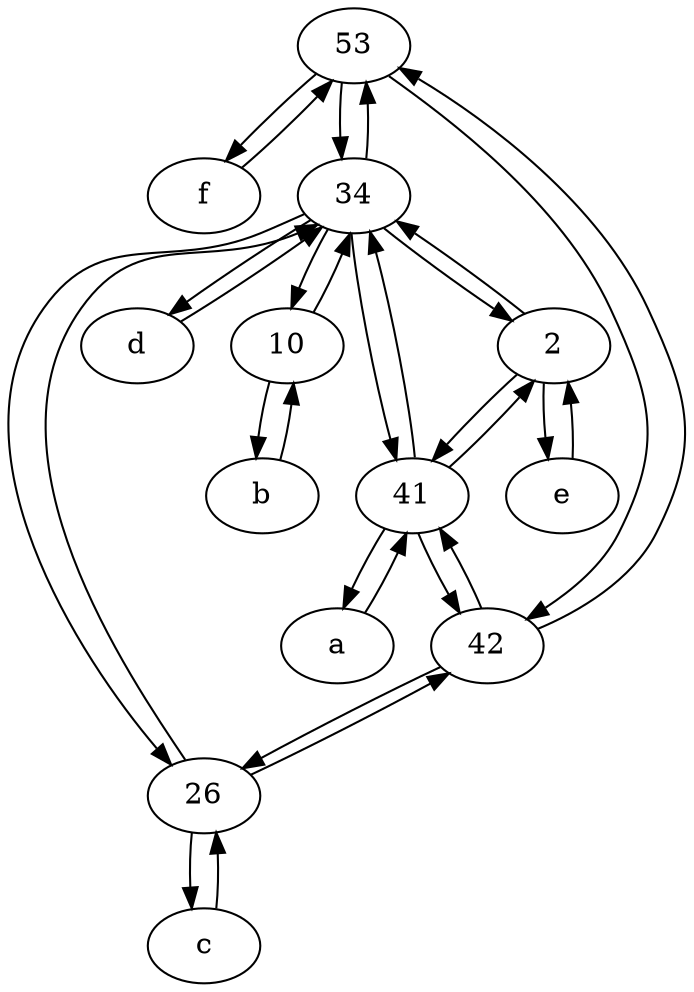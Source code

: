 digraph  {
	53;
	26;
	d [pos="20,30!"];
	e [pos="30,50!"];
	c [pos="20,10!"];
	f [pos="15,45!"];
	10;
	b [pos="50,20!"];
	a [pos="40,10!"];
	34;
	41;
	2;
	42;
	f -> 53;
	53 -> f;
	10 -> b;
	34 -> 10;
	2 -> e;
	34 -> 26;
	26 -> 42;
	10 -> 34;
	41 -> 34;
	53 -> 34;
	42 -> 41;
	e -> 2;
	26 -> c;
	34 -> d;
	42 -> 53;
	42 -> 26;
	26 -> 34;
	41 -> a;
	41 -> 42;
	2 -> 34;
	41 -> 2;
	53 -> 42;
	34 -> 41;
	34 -> 53;
	c -> 26;
	d -> 34;
	2 -> 41;
	34 -> 2;
	b -> 10;
	a -> 41;

	}